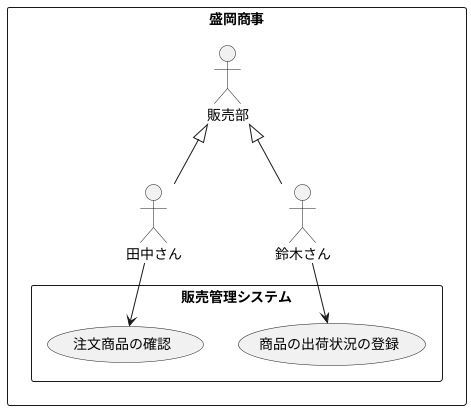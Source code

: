 @startuml 例題3
rectangle 盛岡商事 {
    actor 田中さん
    actor 鈴木さん
    rectangle 販売管理システム {
        usecase 注文商品の確認
        usecase 商品の出荷状況の登録
    }
    田中さん --> 注文商品の確認
    鈴木さん --> 商品の出荷状況の登録
    販売部 <|-- 田中さん
    販売部 <|-- 鈴木さん
}
@enduml